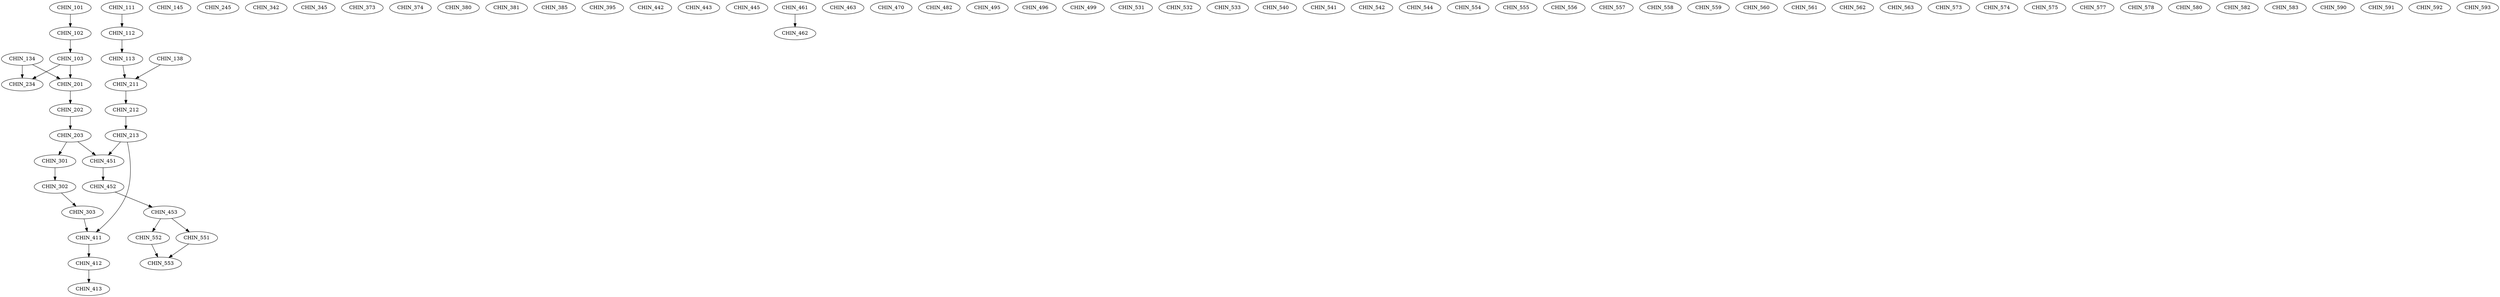 digraph G {
    CHIN_101;
    edge [color=black];
    CHIN_101 -> CHIN_102;
    edge [color=black];
    CHIN_102 -> CHIN_103;
    CHIN_111;
    edge [color=black];
    CHIN_111 -> CHIN_112;
    edge [color=black];
    CHIN_112 -> CHIN_113;
    CHIN_134;
    CHIN_138;
    CHIN_145;
    edge [color=black];
    CHIN_103 -> CHIN_201;
    CHIN_134 -> CHIN_201;
    edge [color=black];
    CHIN_201 -> CHIN_202;
    edge [color=black];
    CHIN_202 -> CHIN_203;
    edge [color=black];
    CHIN_113 -> CHIN_211;
    CHIN_138 -> CHIN_211;
    edge [color=black];
    CHIN_211 -> CHIN_212;
    edge [color=black];
    CHIN_212 -> CHIN_213;
    edge [color=black];
    CHIN_103 -> CHIN_234;
    CHIN_134 -> CHIN_234;
    CHIN_245;
    edge [color=black];
    CHIN_203 -> CHIN_301;
    edge [color=black];
    CHIN_301 -> CHIN_302;
    edge [color=black];
    CHIN_302 -> CHIN_303;
    CHIN_342;
    CHIN_345;
    CHIN_373;
    CHIN_374;
    CHIN_380;
    CHIN_381;
    CHIN_385;
    CHIN_395;
    edge [color=black];
    CHIN_213 -> CHIN_411;
    CHIN_303 -> CHIN_411;
    edge [color=black];
    CHIN_411 -> CHIN_412;
    edge [color=black];
    CHIN_412 -> CHIN_413;
    CHIN_442;
    CHIN_443;
    CHIN_445;
    edge [color=black];
    CHIN_203 -> CHIN_451;
    CHIN_213 -> CHIN_451;
    edge [color=black];
    CHIN_451 -> CHIN_452;
    edge [color=black];
    CHIN_452 -> CHIN_453;
    CHIN_461;
    edge [color=black];
    CHIN_461 -> CHIN_462;
    CHIN_463;
    CHIN_470;
    CHIN_482;
    CHIN_495;
    CHIN_496;
    CHIN_499;
    CHIN_531;
    CHIN_532;
    CHIN_533;
    CHIN_540;
    CHIN_541;
    CHIN_542;
    CHIN_544;
    edge [color=black];
    CHIN_453 -> CHIN_551;
    edge [color=black];
    CHIN_453 -> CHIN_552;
    edge [color=black];
    CHIN_551 -> CHIN_553;
    CHIN_552 -> CHIN_553;
    CHIN_554;
    CHIN_555;
    CHIN_556;
    CHIN_557;
    CHIN_558;
    CHIN_559;
    CHIN_560;
    CHIN_561;
    CHIN_562;
    CHIN_563;
    CHIN_573;
    CHIN_574;
    CHIN_575;
    CHIN_577;
    CHIN_578;
    CHIN_580;
    CHIN_582;
    CHIN_583;
    CHIN_590;
    CHIN_591;
    CHIN_592;
    CHIN_593;
}
